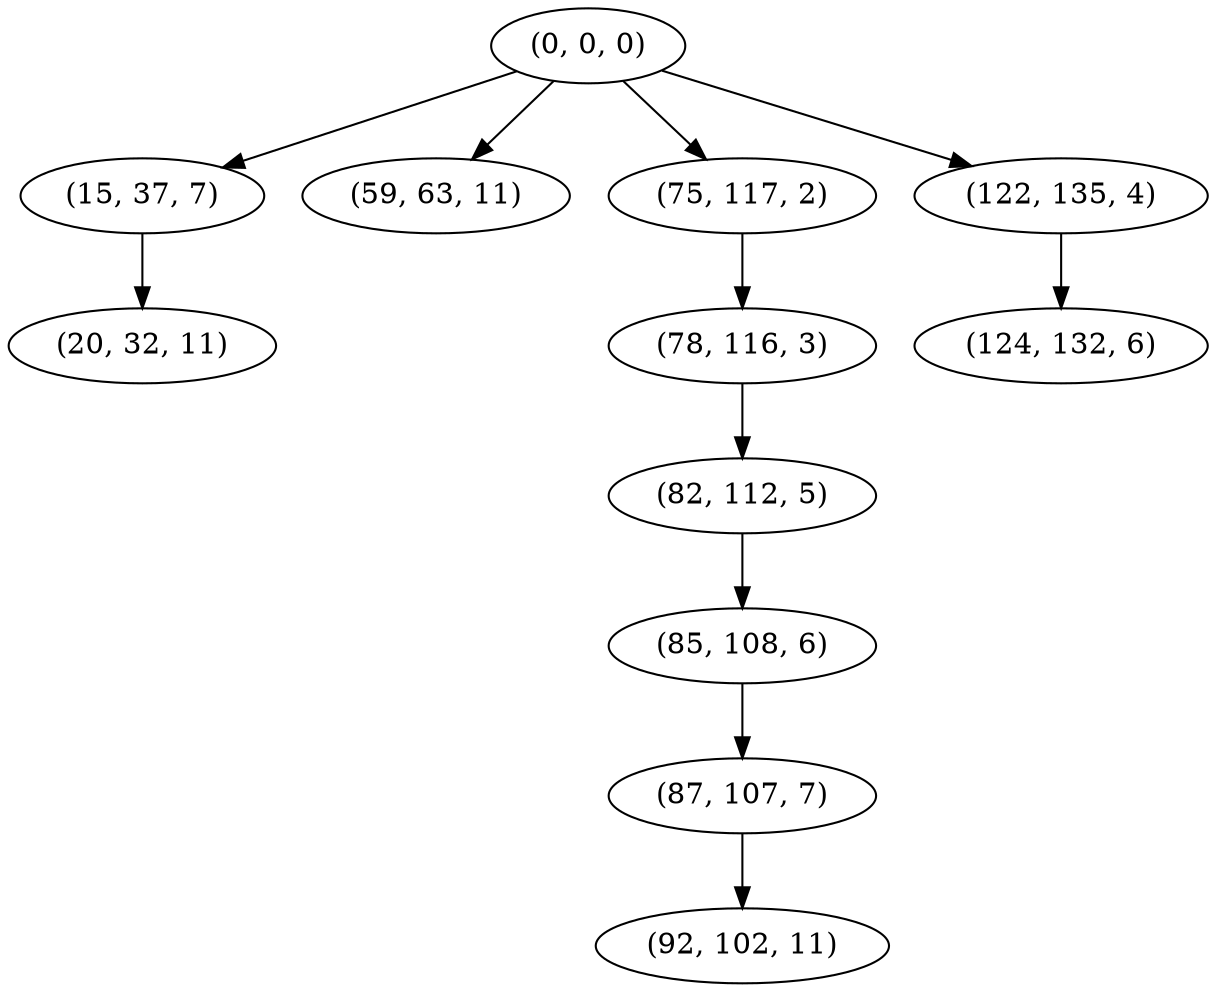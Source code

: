 digraph tree {
    "(0, 0, 0)";
    "(15, 37, 7)";
    "(20, 32, 11)";
    "(59, 63, 11)";
    "(75, 117, 2)";
    "(78, 116, 3)";
    "(82, 112, 5)";
    "(85, 108, 6)";
    "(87, 107, 7)";
    "(92, 102, 11)";
    "(122, 135, 4)";
    "(124, 132, 6)";
    "(0, 0, 0)" -> "(15, 37, 7)";
    "(0, 0, 0)" -> "(59, 63, 11)";
    "(0, 0, 0)" -> "(75, 117, 2)";
    "(0, 0, 0)" -> "(122, 135, 4)";
    "(15, 37, 7)" -> "(20, 32, 11)";
    "(75, 117, 2)" -> "(78, 116, 3)";
    "(78, 116, 3)" -> "(82, 112, 5)";
    "(82, 112, 5)" -> "(85, 108, 6)";
    "(85, 108, 6)" -> "(87, 107, 7)";
    "(87, 107, 7)" -> "(92, 102, 11)";
    "(122, 135, 4)" -> "(124, 132, 6)";
}
